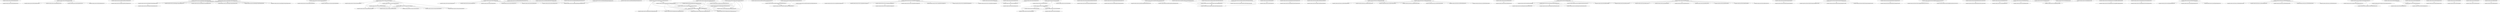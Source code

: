 digraph "ddg/ddg"
{
	"org.apache.commons.math.ode.TestProblemAbstract#107" -> "org.apache.commons.math.ode.TestProblemAbstract#143";
	"org.apache.commons.math.ode.TestProblemAbstract#96" -> "org.apache.commons.math.ode.TestProblemAbstract#127";
	"org.apache.commons.math.ode.nonstiff.DormandPrince54Integrator#53" -> "org.apache.commons.math.ode.nonstiff.DormandPrince54Integrator#104";
	"org.apache.commons.math.ode.nonstiff.AdaptiveStepsizeIntegrator#93" -> "org.apache.commons.math.ode.nonstiff.AdaptiveStepsizeIntegrator#315";
	"org.apache.commons.math.ode.ContinuousOutputModelTest#182" -> "org.apache.commons.math.ode.ContinuousOutputModelTest#43";
	"org.apache.commons.math.ode.ContinuousOutputModel#110" -> "org.apache.commons.math.ode.ContinuousOutputModel#182";
	"org.apache.commons.math.ode.AbstractIntegrator#64" -> "org.apache.commons.math.ode.AbstractIntegrator#87";
	"org.apache.commons.math.ode.TestProblemAbstract#96" -> "org.apache.commons.math.ode.TestProblemAbstract#135";
	"org.apache.commons.math.ode.TestProblemAbstract#96" -> "org.apache.commons.math.ode.TestProblemAbstract#119";
	"org.apache.commons.math.ode.nonstiff.AdaptiveStepsizeIntegrator#93" -> "org.apache.commons.math.ode.nonstiff.AdaptiveStepsizeIntegrator#171";
	"org.apache.commons.math.ode.nonstiff.EmbeddedRungeKuttaIntegrator#116" -> "org.apache.commons.math.ode.nonstiff.EmbeddedRungeKuttaIntegrator#197";
	"org.apache.commons.math.ode.AbstractIntegrator#64" -> "org.apache.commons.math.ode.AbstractIntegrator#123";
	"org.apache.commons.math.ode.sampling.AbstractStepInterpolator#89" -> "org.apache.commons.math.ode.sampling.AbstractStepInterpolator#341";
	"org.apache.commons.math.ode.sampling.AbstractStepInterpolator#89" -> "org.apache.commons.math.ode.sampling.AbstractStepInterpolator#141";
	"org.apache.commons.math.ode.sampling.AbstractStepInterpolator#341" -> "org.apache.commons.math.ode.sampling.AbstractStepInterpolator#141";
	"org.apache.commons.math.ode.nonstiff.DormandPrince54StepInterpolator#102" -> "org.apache.commons.math.ode.nonstiff.DormandPrince54StepInterpolator#117";
	"org.apache.commons.math.ode.sampling.AbstractStepInterpolator#171" -> "org.apache.commons.math.ode.sampling.AbstractStepInterpolator#219";
	"org.apache.commons.math.ode.events.CombinedEventsManager#52" -> "org.apache.commons.math.ode.events.CombinedEventsManager#102";
	"org.apache.commons.math.ode.events.CombinedEventsManager#52" -> "org.apache.commons.math.ode.events.CombinedEventsManager#71";
	"org.apache.commons.math.ode.sampling.AbstractStepInterpolator#219" -> "org.apache.commons.math.ode.sampling.AbstractStepInterpolator#211";
	"org.apache.commons.math.ode.AbstractIntegrator#159" -> "org.apache.commons.math.ode.AbstractIntegrator#179";
	"org.apache.commons.math.ode.AbstractIntegrator#143" -> "org.apache.commons.math.ode.AbstractIntegrator#179";
	"org.apache.commons.math.ode.AbstractIntegrator#167" -> "org.apache.commons.math.ode.AbstractIntegrator#179";
	"org.apache.commons.math.ode.TestProblemAbstract#96" -> "org.apache.commons.math.ode.TestProblemAbstract#170";
	"org.apache.commons.math.ode.nonstiff.AdaptiveStepsizeIntegrator#93" -> "org.apache.commons.math.ode.nonstiff.AdaptiveStepsizeIntegrator#209";
	"org.apache.commons.math.ode.nonstiff.AdaptiveStepsizeIntegrator#93" -> "org.apache.commons.math.ode.nonstiff.AdaptiveStepsizeIntegrator#323";
	"org.apache.commons.math.ode.nonstiff.AdaptiveStepsizeIntegrator#93" -> "org.apache.commons.math.ode.nonstiff.AdaptiveStepsizeIntegrator#330";
	"org.apache.commons.math.ode.sampling.AbstractStepInterpolator#211" -> "org.apache.commons.math.ode.sampling.AbstractStepInterpolator#219";
	"org.apache.commons.math.ode.events.CombinedEventsManager#52" -> "org.apache.commons.math.ode.events.CombinedEventsManager#127";
	"org.apache.commons.math.ode.sampling.AbstractStepInterpolator#211" -> "org.apache.commons.math.ode.sampling.AbstractStepInterpolator#230";
	"org.apache.commons.math.ode.sampling.AbstractStepInterpolator#245" -> "org.apache.commons.math.ode.sampling.AbstractStepInterpolator#272";
	"org.apache.commons.math.ode.sampling.AbstractStepInterpolator#219" -> "org.apache.commons.math.ode.sampling.AbstractStepInterpolator#272";
	"org.apache.commons.math.ode.nonstiff.DormandPrince54StepInterpolator#161" -> "org.apache.commons.math.ode.nonstiff.DormandPrince54StepInterpolator#171";
	"org.apache.commons.math.ode.nonstiff.DormandPrince54StepInterpolator#150" -> "org.apache.commons.math.ode.nonstiff.DormandPrince54StepInterpolator#171";
	"org.apache.commons.math.ode.sampling.AbstractStepInterpolator#171" -> "org.apache.commons.math.ode.sampling.AbstractStepInterpolator#272";
	"org.apache.commons.math.ode.events.EventState#95" -> "org.apache.commons.math.ode.events.EventState#151";
	"org.apache.commons.math.ode.AbstractIntegrator$EndTimeChecker#256" -> "org.apache.commons.math.ode.AbstractIntegrator$EndTimeChecker#267";
	"org.apache.commons.math.ode.sampling.AbstractStepInterpolator#171" -> "org.apache.commons.math.ode.sampling.AbstractStepInterpolator#251";
	"org.apache.commons.math.ode.sampling.AbstractStepInterpolator#219" -> "org.apache.commons.math.ode.sampling.AbstractStepInterpolator#235";
	"org.apache.commons.math.ode.events.EventState#151" -> "org.apache.commons.math.ode.events.EventState#172";
	"org.apache.commons.math.ode.events.EventState#95" -> "org.apache.commons.math.ode.events.EventState#172";
	"org.apache.commons.math.ode.events.CombinedEventsManager#52" -> "org.apache.commons.math.ode.events.CombinedEventsManager#202";
	"org.apache.commons.math.ode.events.EventState#95" -> "org.apache.commons.math.ode.events.EventState#296";
	"org.apache.commons.math.ode.events.EventState#172" -> "org.apache.commons.math.ode.events.EventState#296";
	"org.apache.commons.math.ode.events.CombinedEventsManager#52" -> "org.apache.commons.math.ode.events.CombinedEventsManager#215";
	"org.apache.commons.math.ode.events.EventState#296" -> "org.apache.commons.math.ode.events.EventState#315";
	"org.apache.commons.math.ode.ContinuousOutputModel#110" -> "org.apache.commons.math.ode.ContinuousOutputModel#200";
	"org.apache.commons.math.ode.sampling.AbstractStepInterpolator#219" -> "org.apache.commons.math.ode.sampling.AbstractStepInterpolator#341";
	"org.apache.commons.math.ode.sampling.AbstractStepInterpolator#211" -> "org.apache.commons.math.ode.sampling.AbstractStepInterpolator#141";
	"org.apache.commons.math.ode.sampling.AbstractStepInterpolator#219" -> "org.apache.commons.math.ode.sampling.AbstractStepInterpolator#141";
	"org.apache.commons.math.ode.sampling.AbstractStepInterpolator#245" -> "org.apache.commons.math.ode.sampling.AbstractStepInterpolator#141";
	"org.apache.commons.math.ode.sampling.AbstractStepInterpolator#171" -> "org.apache.commons.math.ode.sampling.AbstractStepInterpolator#141";
	"org.apache.commons.math.ode.nonstiff.RungeKuttaStepInterpolator#126" -> "org.apache.commons.math.ode.nonstiff.RungeKuttaStepInterpolator#81";
	"org.apache.commons.math.ode.nonstiff.DormandPrince54StepInterpolator#171" -> "org.apache.commons.math.ode.nonstiff.DormandPrince54StepInterpolator#117";
	"org.apache.commons.math.ode.nonstiff.DormandPrince54StepInterpolator#161" -> "org.apache.commons.math.ode.nonstiff.DormandPrince54StepInterpolator#117";
	"org.apache.commons.math.ode.events.CombinedEventsManager#52" -> "org.apache.commons.math.ode.events.CombinedEventsManager#235";
	"org.apache.commons.math.ode.events.EventState#172" -> "org.apache.commons.math.ode.events.EventState#330";
	"org.apache.commons.math.ode.nonstiff.AdaptiveStepsizeIntegrator#93" -> "org.apache.commons.math.ode.nonstiff.AdaptiveStepsizeIntegrator#280";
	"org.apache.commons.math.ode.nonstiff.EmbeddedRungeKuttaIntegrator#386" -> "org.apache.commons.math.ode.nonstiff.EmbeddedRungeKuttaIntegrator#197";
	"org.apache.commons.math.ode.nonstiff.EmbeddedRungeKuttaIntegrator#372" -> "org.apache.commons.math.ode.nonstiff.EmbeddedRungeKuttaIntegrator#197";
	"org.apache.commons.math.ode.nonstiff.EmbeddedRungeKuttaIntegrator#187" -> "org.apache.commons.math.ode.nonstiff.EmbeddedRungeKuttaIntegrator#197";
	"org.apache.commons.math.ode.events.EventState#296" -> "org.apache.commons.math.ode.events.EventState#172";
	"org.apache.commons.math.ode.events.EventState#95" -> "org.apache.commons.math.ode.events.EventState#42";
	"org.apache.commons.math.ode.events.CombinedEventsManager#127" -> "org.apache.commons.math.ode.events.CombinedEventsManager#187";
	"org.apache.commons.math.ode.events.EventState#172" -> "org.apache.commons.math.ode.events.EventState#282";
	"org.apache.commons.math.ode.events.EventState#296" -> "org.apache.commons.math.ode.events.EventState#330";
	"org.apache.commons.math.ode.AbstractIntegrator#64" -> "org.apache.commons.math.ode.AbstractIntegrator#92";
	"org.apache.commons.math.ode.ContinuousOutputModel#110" -> "org.apache.commons.math.ode.ContinuousOutputModel#255";
	"org.apache.commons.math.ode.sampling.AbstractStepInterpolator#141" -> "org.apache.commons.math.ode.sampling.AbstractStepInterpolator#230";
	"org.apache.commons.math.ode.sampling.AbstractStepInterpolator#141" -> "org.apache.commons.math.ode.sampling.AbstractStepInterpolator#235";
	"org.apache.commons.math.ode.ContinuousOutputModel#200" -> "org.apache.commons.math.ode.ContinuousOutputModel#358";
	"org.apache.commons.math.ode.nonstiff.DormandPrince853Integrator#61" -> "org.apache.commons.math.ode.nonstiff.DormandPrince853Integrator#216";
	"org.apache.commons.math.ode.nonstiff.DormandPrince853StepInterpolator#308" -> "org.apache.commons.math.ode.nonstiff.DormandPrince853StepInterpolator#318";
	"org.apache.commons.math.ode.nonstiff.DormandPrince853StepInterpolator#287" -> "org.apache.commons.math.ode.nonstiff.DormandPrince853StepInterpolator#318";
	"org.apache.commons.math.ode.nonstiff.DormandPrince853StepInterpolator#287" -> "org.apache.commons.math.ode.nonstiff.DormandPrince853StepInterpolator#392";
	"org.apache.commons.math.ode.nonstiff.DormandPrince853StepInterpolator#181" -> "org.apache.commons.math.ode.nonstiff.DormandPrince853StepInterpolator#318";
	"org.apache.commons.math.ode.nonstiff.DormandPrince853StepInterpolator#287" -> "org.apache.commons.math.ode.nonstiff.DormandPrince853StepInterpolator#245";
	"org.apache.commons.math.ode.nonstiff.DormandPrince853StepInterpolator#308" -> "org.apache.commons.math.ode.nonstiff.DormandPrince853StepInterpolator#245";
	"org.apache.commons.math.ode.ContinuousOutputModel#110" -> "org.apache.commons.math.ode.ContinuousOutputModel#126";
	"org.apache.commons.math.ode.ContinuousOutputModel#200" -> "org.apache.commons.math.ode.ContinuousOutputModel#126";
	"org.apache.commons.math.ode.sampling.AbstractStepInterpolator#141" -> "org.apache.commons.math.ode.sampling.AbstractStepInterpolator#341";
	"org.apache.commons.math.ode.ContinuousOutputModel#110" -> "org.apache.commons.math.ode.ContinuousOutputModel#347";
	"org.apache.commons.math.ode.ContinuousOutputModel#126" -> "org.apache.commons.math.ode.ContinuousOutputModel#347";
	"org.apache.commons.math.ode.sampling.AbstractStepInterpolator#141" -> "org.apache.commons.math.ode.sampling.AbstractStepInterpolator#272";
	"org.apache.commons.math.ode.nonstiff.DormandPrince853StepInterpolator#245" -> "org.apache.commons.math.ode.nonstiff.DormandPrince853StepInterpolator#318";
	"org.apache.commons.math.ode.ContinuousOutputModel#200" -> "org.apache.commons.math.ode.ContinuousOutputModel#347";
	"org.apache.commons.math.ode.ContinuousOutputModel#200" -> "org.apache.commons.math.ode.ContinuousOutputModel#219";
	"org.apache.commons.math.ode.sampling.AbstractStepInterpolator#272" -> "org.apache.commons.math.ode.sampling.AbstractStepInterpolator#141";
	"org.apache.commons.math.ode.nonstiff.DormandPrince853StepInterpolator#318" -> "org.apache.commons.math.ode.nonstiff.DormandPrince853StepInterpolator#245";
	"org.apache.commons.math.ode.ContinuousOutputModel#126" -> "org.apache.commons.math.ode.ContinuousOutputModel#219";
	"org.apache.commons.math.ode.ContinuousOutputModel#126" -> "org.apache.commons.math.ode.ContinuousOutputModel#227";
	"org.apache.commons.math.ode.ContinuousOutputModel#110" -> "org.apache.commons.math.ode.ContinuousOutputModel#237";
	"org.apache.commons.math.ode.ContinuousOutputModel#126" -> "org.apache.commons.math.ode.ContinuousOutputModel#237";
	"org.apache.commons.math.ode.sampling.AbstractStepInterpolator#141" -> "org.apache.commons.math.ode.sampling.AbstractStepInterpolator#240";
	"org.apache.commons.math.ode.ContinuousOutputModel#126" -> "org.apache.commons.math.ode.ContinuousOutputModel#358";
	"org.apache.commons.math.ode.ContinuousOutputModel#255" -> "org.apache.commons.math.ode.ContinuousOutputModel#347";
	"org.apache.commons.math.ode.ContinuousOutputModelTest#182" -> "org.apache.commons.math.ode.ContinuousOutputModelTest#56";
	"org.apache.commons.math.ode.ContinuousOutputModel#200" -> "org.apache.commons.math.ode.ContinuousOutputModel#255";
	"org.apache.commons.math.ode.nonstiff.DormandPrince54StepInterpolator#117" -> "org.apache.commons.math.ode.nonstiff.DormandPrince54StepInterpolator#171";
	"org.apache.commons.math.ode.TestProblem3#54" -> "org.apache.commons.math.ode.TestProblem3#106";
	"org.apache.commons.math.ode.sampling.AbstractStepInterpolator#107" -> "org.apache.commons.math.ode.sampling.AbstractStepInterpolator#219";
	"org.apache.commons.math.ode.sampling.AbstractStepInterpolator#107" -> "org.apache.commons.math.ode.sampling.AbstractStepInterpolator#251";
	"org.apache.commons.math.ode.sampling.AbstractStepInterpolator#107" -> "org.apache.commons.math.ode.sampling.AbstractStepInterpolator#141";
	"org.apache.commons.math.ode.nonstiff.AdamsNordsieckTransformer#136" -> "org.apache.commons.math.ode.nonstiff.AdamsNordsieckTransformer#203";
	"org.apache.commons.math.fraction.BigFractionField$LazyHolder#66" -> "org.apache.commons.math.fraction.BigFractionField$LazyHolder#64";
	"org.apache.commons.math.linear.Array2DRowFieldMatrix#125" -> "org.apache.commons.math.linear.Array2DRowFieldMatrix#418";
	"org.apache.commons.math.linear.Array2DRowFieldMatrix#125" -> "org.apache.commons.math.linear.Array2DRowFieldMatrix#412";
	"org.apache.commons.math.linear.AbstractFieldMatrix#52" -> "org.apache.commons.math.linear.AbstractFieldMatrix#159";
	"org.apache.commons.math.fraction.BigFraction#39" -> "org.apache.commons.math.fraction.BigFractionField#33";
	"org.apache.commons.math.linear.Array2DRowFieldMatrix#125" -> "org.apache.commons.math.linear.Array2DRowFieldMatrix#608";
	"org.apache.commons.math.fraction.BigFraction#124" -> "org.apache.commons.math.fraction.BigFraction#1028";
	"org.apache.commons.math.fraction.BigFraction#124" -> "org.apache.commons.math.fraction.BigFraction#712";
	"org.apache.commons.math.linear.FieldLUDecompositionImpl#72" -> "org.apache.commons.math.linear.FieldLUDecompositionImpl#218";
	"org.apache.commons.math.fraction.BigFraction#39" -> "org.apache.commons.math.ode.nonstiff.AdamsNordsieckTransformer#152";
	"org.apache.commons.math.linear.FieldLUDecompositionImpl$Solver#247" -> "org.apache.commons.math.linear.FieldLUDecompositionImpl$Solver#263";
	"org.apache.commons.math.fraction.BigFraction#124" -> "org.apache.commons.math.fraction.BigFraction#674";
	"org.apache.commons.math.fraction.BigFraction#124" -> "org.apache.commons.math.fraction.BigFraction#1016";
	"org.apache.commons.math.fraction.BigFraction#39" -> "org.apache.commons.math.fraction.BigFraction#903";
	"org.apache.commons.math.fraction.BigFraction#124" -> "org.apache.commons.math.fraction.BigFraction#791";
	"org.apache.commons.math.fraction.BigFraction#124" -> "org.apache.commons.math.fraction.BigFraction#903";
	"org.apache.commons.math.linear.FieldLUDecompositionImpl$Solver#247" -> "org.apache.commons.math.linear.FieldLUDecompositionImpl$Solver#365";
	"org.apache.commons.math.linear.Array2DRowFieldMatrix#125" -> "org.apache.commons.math.linear.Array2DRowFieldMatrix#366";
	"org.apache.commons.math.linear.Array2DRowFieldMatrix#125" -> "org.apache.commons.math.linear.Array2DRowFieldMatrix#472";
	"org.apache.commons.math.fraction.BigFraction#124" -> "org.apache.commons.math.fraction.BigFraction#921";
	"org.apache.commons.math.linear.DefaultFieldMatrixChangingVisitor#42" -> "org.apache.commons.math.linear.DefaultFieldMatrixChangingVisitor#59";
	"org.apache.commons.math.linear.FieldLUDecompositionImpl$Solver#247" -> "org.apache.commons.math.linear.FieldLUDecompositionImpl$Solver#422";
	"org.apache.commons.math.fraction.BigFraction#39" -> "org.apache.commons.math.fraction.BigFractionField#33";
	"org.apache.commons.math.linear.Array2DRowFieldMatrix#85" -> "org.apache.commons.math.linear.Array2DRowFieldMatrix#378";
	"org.apache.commons.math.linear.Array2DRowFieldMatrix#85" -> "org.apache.commons.math.linear.Array2DRowFieldMatrix#412";
	"org.apache.commons.math.linear.Array2DRowFieldMatrix#85" -> "org.apache.commons.math.linear.Array2DRowFieldMatrix#418";
	"org.apache.commons.math.linear.Array2DRowFieldMatrix#85" -> "org.apache.commons.math.linear.Array2DRowFieldMatrix#366";
	"org.apache.commons.math.fraction.BigFraction#39" -> "org.apache.commons.math.linear.MatrixUtils$BigFractionMatrixConverter#721";
	"org.apache.commons.math.linear.Array2DRowFieldMatrix#125" -> "org.apache.commons.math.linear.Array2DRowFieldMatrix#488";
	"org.apache.commons.math.linear.MatrixUtils$BigFractionMatrixConverter#728" -> "org.apache.commons.math.linear.MatrixUtils$BigFractionMatrixConverter#734";
	"org.apache.commons.math.fraction.BigFraction#124" -> "org.apache.commons.math.fraction.BigFraction#692";
	"org.apache.commons.math.linear.DefaultFieldMatrixPreservingVisitor#42" -> "org.apache.commons.math.linear.DefaultFieldMatrixPreservingVisitor#58";
	"org.apache.commons.math.linear.MatrixUtils$BigFractionMatrixConverter#728" -> "org.apache.commons.math.linear.MatrixUtils$BigFractionMatrixConverter#741";
	"org.apache.commons.math.ode.MultistepIntegrator#112" -> "org.apache.commons.math.ode.MultistepIntegrator#215";
	"org.apache.commons.math.ode.AbstractIntegrator#64" -> "org.apache.commons.math.ode.AbstractIntegrator#116";
	"org.apache.commons.math.ode.events.CombinedEventsManager#52" -> "org.apache.commons.math.ode.events.CombinedEventsManager#94";
	"org.apache.commons.math.ode.AbstractIntegrator#64" -> "org.apache.commons.math.ode.AbstractIntegrator#97";
	"org.apache.commons.math.ode.MultistepIntegrator$CountingDifferentialEquations#388" -> "org.apache.commons.math.ode.MultistepIntegrator$CountingDifferentialEquations#400";
	"org.apache.commons.math.ode.MultistepIntegrator#112" -> "org.apache.commons.math.ode.MultistepIntegrator#59";
	"org.apache.commons.math.ode.sampling.AbstractStepInterpolator#245" -> "org.apache.commons.math.ode.sampling.AbstractStepInterpolator#287";
	"org.apache.commons.math.ode.sampling.AbstractStepInterpolator#219" -> "org.apache.commons.math.ode.sampling.AbstractStepInterpolator#287";
	"org.apache.commons.math.ode.sampling.AbstractStepInterpolator#171" -> "org.apache.commons.math.ode.sampling.AbstractStepInterpolator#287";
	"org.apache.commons.math.ode.MultistepIntegrator$NordsieckInitializer#316" -> "org.apache.commons.math.ode.MultistepIntegrator$NordsieckInitializer#324";
	"org.apache.commons.math.ode.nonstiff.AdamsIntegrator#55" -> "org.apache.commons.math.ode.nonstiff.AdamsIntegrator#94";
	"org.apache.commons.math.ode.nonstiff.AdamsNordsieckTransformer#152" -> "org.apache.commons.math.ode.nonstiff.AdamsNordsieckTransformer#262";
	"org.apache.commons.math.linear.Array2DRowRealMatrix#134" -> "org.apache.commons.math.linear.Array2DRowRealMatrix#426";
	"org.apache.commons.math.linear.Array2DRowRealMatrix#134" -> "org.apache.commons.math.linear.Array2DRowRealMatrix#420";
	"org.apache.commons.math.linear.Array2DRowRealMatrix#134" -> "org.apache.commons.math.linear.Array2DRowRealMatrix#292";
	"org.apache.commons.math.ode.sampling.AbstractStepInterpolator#171" -> "org.apache.commons.math.ode.sampling.AbstractStepInterpolator#240";
	"org.apache.commons.math.ode.sampling.NordsieckStepInterpolator#127" -> "org.apache.commons.math.ode.sampling.NordsieckStepInterpolator#144";
	"org.apache.commons.math.linear.Array2DRowRealMatrix#134" -> "org.apache.commons.math.linear.Array2DRowRealMatrix#328";
	"org.apache.commons.math.linear.Array2DRowRealMatrix#134" -> "org.apache.commons.math.linear.Array2DRowRealMatrix#374";
	"org.apache.commons.math.ode.MultistepIntegrator#271" -> "org.apache.commons.math.ode.MultistepIntegrator#293";
	"org.apache.commons.math.ode.MultistepIntegrator#257" -> "org.apache.commons.math.ode.MultistepIntegrator#293";
	"org.apache.commons.math.ode.MultistepIntegrator#285" -> "org.apache.commons.math.ode.MultistepIntegrator#293";
	"org.apache.commons.math.ode.MultistepIntegrator#112" -> "org.apache.commons.math.ode.MultistepIntegrator#293";
	"org.apache.commons.math.ode.sampling.NordsieckStepInterpolator#127" -> "org.apache.commons.math.ode.sampling.NordsieckStepInterpolator#188";
	"org.apache.commons.math.ode.sampling.NordsieckStepInterpolator#144" -> "org.apache.commons.math.ode.sampling.NordsieckStepInterpolator#188";
	"org.apache.commons.math.ode.sampling.NordsieckStepInterpolator#110" -> "org.apache.commons.math.ode.sampling.NordsieckStepInterpolator#188";
	"org.apache.commons.math.ode.nonstiff.AdamsIntegrator#55" -> "org.apache.commons.math.ode.nonstiff.AdamsIntegrator#109";
	"org.apache.commons.math.ode.nonstiff.AdamsNordsieckTransformer#152" -> "org.apache.commons.math.ode.nonstiff.AdamsNordsieckTransformer#283";
	"org.apache.commons.math.ode.nonstiff.AdamsIntegrator#55" -> "org.apache.commons.math.ode.nonstiff.AdamsIntegrator#128";
	"org.apache.commons.math.ode.nonstiff.AdamsNordsieckTransformer#152" -> "org.apache.commons.math.ode.nonstiff.AdamsNordsieckTransformer#302";
	"org.apache.commons.math.ode.sampling.AbstractStepInterpolator#245" -> "org.apache.commons.math.ode.sampling.AbstractStepInterpolator#240";
	"org.apache.commons.math.ode.TestProblemHandler#56" -> "org.apache.commons.math.ode.TestProblemHandler#77";
	"org.apache.commons.math.ode.nonstiff.AdaptiveStepsizeIntegrator#315" -> "org.apache.commons.math.ode.nonstiff.AdaptiveStepsizeIntegrator#310";
	"org.apache.commons.math.ode.AbstractIntegrator#64" -> "org.apache.commons.math.ode.AbstractIntegrator#138";
	"org.apache.commons.math.ode.TestProblemAbstract#115" -> "org.apache.commons.math.ode.TestProblemAbstract#151";
	"org.apache.commons.math.ode.TestProblem6#48" -> "org.apache.commons.math.ode.TestProblem6#87";
	"org.apache.commons.math.ode.TestProblemHandler#67" -> "org.apache.commons.math.ode.TestProblemHandler#77";
	"org.apache.commons.math.ode.AbstractIntegrator#179" -> "org.apache.commons.math.ode.AbstractIntegrator#153";
	"org.apache.commons.math.fraction.BigFraction#39" -> "org.apache.commons.math.fraction.BigFraction#1092";
	"org.apache.commons.math.fraction.BigFraction#124" -> "org.apache.commons.math.fraction.BigFraction#1092";
	"org.apache.commons.math.ode.nonstiff.AdaptiveStepsizeIntegrator#123" -> "org.apache.commons.math.ode.nonstiff.AdaptiveStepsizeIntegrator#315";
	"org.apache.commons.math.ode.nonstiff.DormandPrince853Integrator#61" -> "org.apache.commons.math.ode.nonstiff.DormandPrince853Integrator#233";
	"org.apache.commons.math.ode.nonstiff.AdaptiveStepsizeIntegrator#123" -> "org.apache.commons.math.ode.nonstiff.AdaptiveStepsizeIntegrator#171";
	"org.apache.commons.math.ode.MultistepIntegrator#158" -> "org.apache.commons.math.ode.MultistepIntegrator#215";
	"org.apache.commons.math.ode.nonstiff.EmbeddedRungeKuttaIntegrator#154" -> "org.apache.commons.math.ode.nonstiff.EmbeddedRungeKuttaIntegrator#197";
	"org.apache.commons.math.ode.nonstiff.AdaptiveStepsizeIntegrator#123" -> "org.apache.commons.math.ode.nonstiff.AdaptiveStepsizeIntegrator#209";
	"org.apache.commons.math.ode.nonstiff.AdaptiveStepsizeIntegrator#123" -> "org.apache.commons.math.ode.nonstiff.AdaptiveStepsizeIntegrator#323";
	"org.apache.commons.math.ode.nonstiff.AdaptiveStepsizeIntegrator#123" -> "org.apache.commons.math.ode.nonstiff.AdaptiveStepsizeIntegrator#330";
	"org.apache.commons.math.ode.nonstiff.AdaptiveStepsizeIntegrator#123" -> "org.apache.commons.math.ode.nonstiff.AdaptiveStepsizeIntegrator#280";
	"org.apache.commons.math.ode.TestProblem1#47" -> "org.apache.commons.math.ode.TestProblem1#82";
	"org.apache.commons.math.MathException#67" -> "org.apache.commons.math.MathException#153";
	"org.apache.commons.math.ode.TestProblemHandler#77" -> "org.apache.commons.math.ode.TestProblemHandler#123";
	"org.apache.commons.math.ode.TestProblemHandler#77" -> "org.apache.commons.math.ode.TestProblemHandler#131";
}
